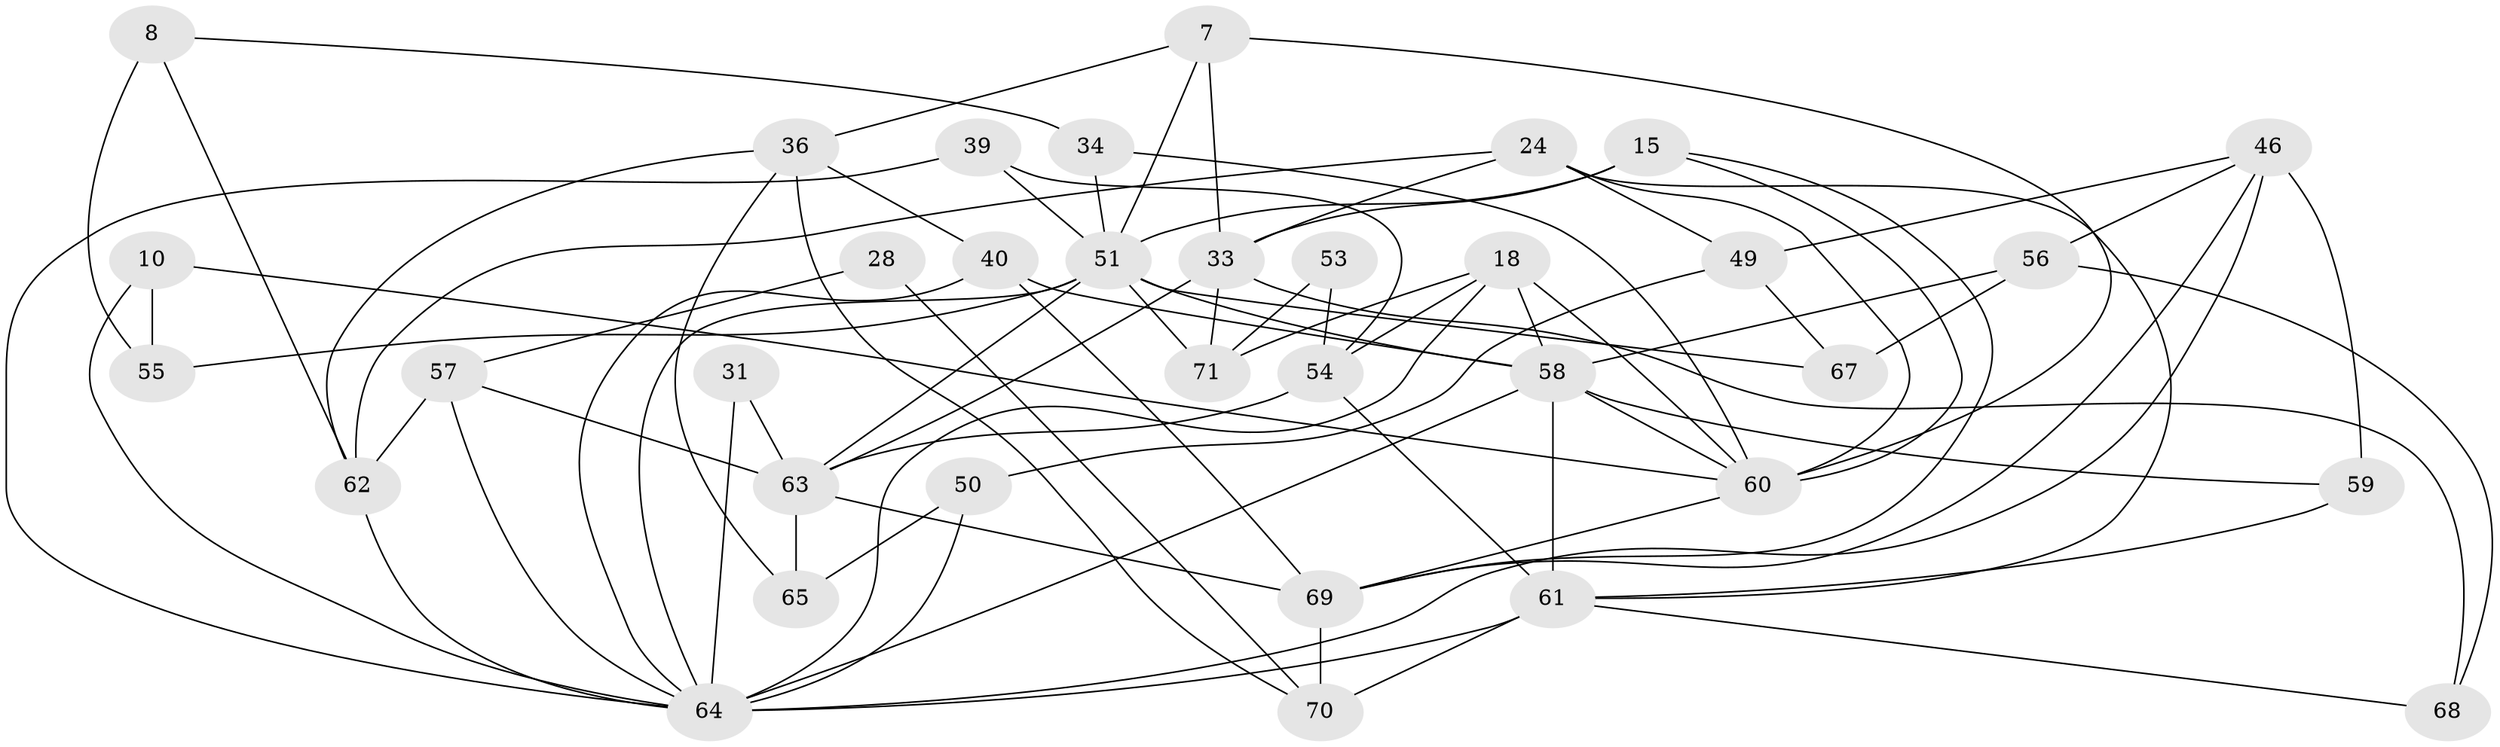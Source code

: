 // original degree distribution, {7: 0.014084507042253521, 2: 0.08450704225352113, 3: 0.30985915492957744, 4: 0.29577464788732394, 6: 0.09859154929577464, 5: 0.18309859154929578, 8: 0.014084507042253521}
// Generated by graph-tools (version 1.1) at 2025/49/03/09/25 04:49:57]
// undirected, 35 vertices, 81 edges
graph export_dot {
graph [start="1"]
  node [color=gray90,style=filled];
  7;
  8;
  10;
  15;
  18;
  24 [super="+19+9"];
  28;
  31;
  33 [super="+13"];
  34;
  36 [super="+27"];
  39;
  40 [super="+17"];
  46 [super="+44"];
  49;
  50;
  51 [super="+20+35"];
  53;
  54 [super="+25"];
  55 [super="+45"];
  56;
  57;
  58 [super="+42+32+37"];
  59 [super="+5"];
  60 [super="+1+4"];
  61 [super="+30+14"];
  62 [super="+41"];
  63 [super="+29+21"];
  64 [super="+47+48"];
  65;
  67;
  68;
  69 [super="+52"];
  70;
  71 [super="+66"];
  7 -- 36;
  7 -- 33;
  7 -- 60;
  7 -- 51;
  8 -- 55 [weight=2];
  8 -- 34;
  8 -- 62;
  10 -- 55;
  10 -- 60;
  10 -- 64;
  15 -- 33 [weight=2];
  15 -- 60;
  15 -- 51;
  15 -- 69;
  18 -- 54;
  18 -- 60;
  18 -- 58;
  18 -- 71 [weight=2];
  18 -- 64;
  24 -- 60 [weight=2];
  24 -- 33 [weight=2];
  24 -- 49;
  24 -- 61;
  24 -- 62;
  28 -- 57;
  28 -- 70;
  31 -- 63;
  31 -- 64;
  33 -- 68;
  33 -- 63;
  33 -- 71;
  34 -- 60;
  34 -- 51;
  36 -- 62;
  36 -- 70;
  36 -- 40;
  36 -- 65;
  39 -- 51;
  39 -- 54 [weight=2];
  39 -- 64 [weight=2];
  40 -- 58 [weight=2];
  40 -- 69;
  40 -- 64;
  46 -- 56 [weight=2];
  46 -- 64;
  46 -- 49;
  46 -- 59;
  46 -- 69;
  49 -- 50;
  49 -- 67;
  50 -- 65;
  50 -- 64;
  51 -- 71 [weight=3];
  51 -- 63 [weight=2];
  51 -- 67;
  51 -- 55;
  51 -- 58 [weight=2];
  51 -- 64;
  53 -- 71;
  53 -- 54;
  54 -- 63 [weight=3];
  54 -- 61;
  56 -- 58 [weight=4];
  56 -- 67;
  56 -- 68;
  57 -- 64;
  57 -- 62;
  57 -- 63;
  58 -- 61 [weight=2];
  58 -- 60;
  58 -- 59 [weight=2];
  58 -- 64;
  59 -- 61;
  60 -- 69;
  61 -- 70;
  61 -- 64 [weight=3];
  61 -- 68;
  62 -- 64;
  63 -- 65;
  63 -- 69;
  69 -- 70 [weight=2];
}
